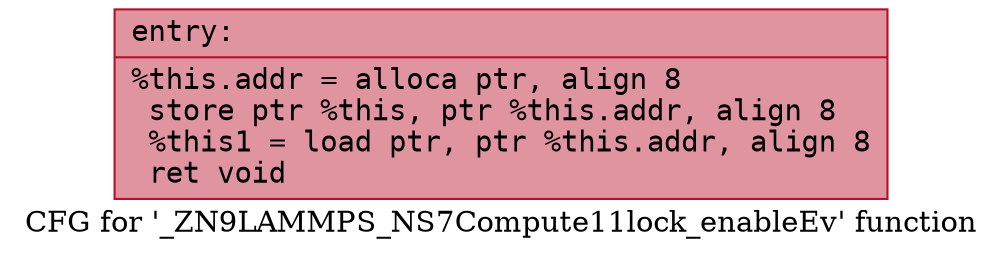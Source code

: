 digraph "CFG for '_ZN9LAMMPS_NS7Compute11lock_enableEv' function" {
	label="CFG for '_ZN9LAMMPS_NS7Compute11lock_enableEv' function";

	Node0x557875f0a1c0 [shape=record,color="#b70d28ff", style=filled, fillcolor="#b70d2870" fontname="Courier",label="{entry:\l|  %this.addr = alloca ptr, align 8\l  store ptr %this, ptr %this.addr, align 8\l  %this1 = load ptr, ptr %this.addr, align 8\l  ret void\l}"];
}
